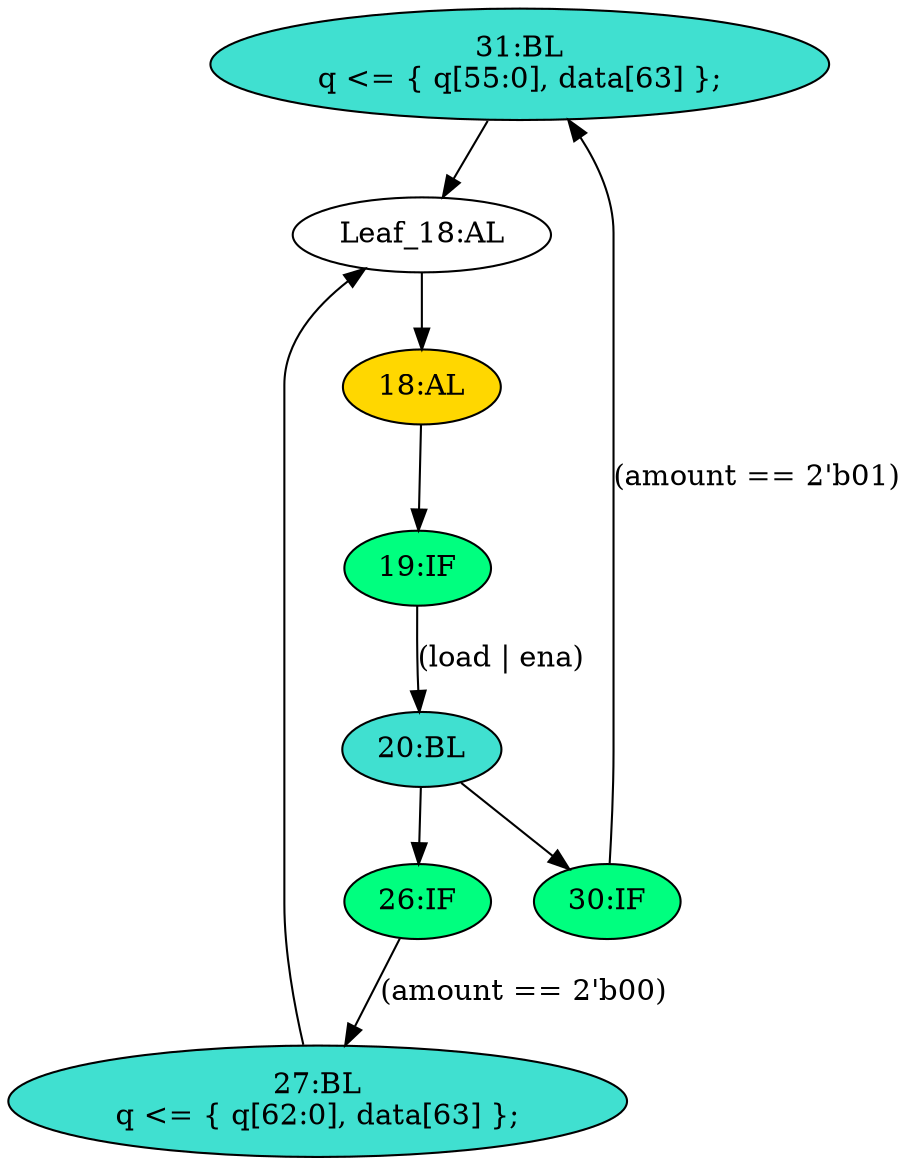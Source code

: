 strict digraph "compose( ,  )" {
	node [label="\N"];
	"31:BL"	[ast="<pyverilog.vparser.ast.Block object at 0x7f06a387dc50>",
		fillcolor=turquoise,
		label="31:BL
q <= { q[55:0], data[63] };",
		statements="[<pyverilog.vparser.ast.NonblockingSubstitution object at 0x7f06a3866090>]",
		style=filled,
		typ=Block];
	"Leaf_18:AL"	[def_var="['q']",
		label="Leaf_18:AL"];
	"31:BL" -> "Leaf_18:AL"	[cond="[]",
		lineno=None];
	"18:AL"	[ast="<pyverilog.vparser.ast.Always object at 0x7f06a38771d0>",
		clk_sens=True,
		fillcolor=gold,
		label="18:AL",
		sens="['clk']",
		statements="[]",
		style=filled,
		typ=Always,
		use_var="['load', 'ena', 'amount', 'data', 'q']"];
	"Leaf_18:AL" -> "18:AL";
	"20:BL"	[ast="<pyverilog.vparser.ast.Block object at 0x7f06a38634d0>",
		fillcolor=turquoise,
		label="20:BL",
		statements="[]",
		style=filled,
		typ=Block];
	"26:IF"	[ast="<pyverilog.vparser.ast.IfStatement object at 0x7f06a35cee90>",
		fillcolor=springgreen,
		label="26:IF",
		statements="[]",
		style=filled,
		typ=IfStatement];
	"20:BL" -> "26:IF"	[cond="[]",
		lineno=None];
	"30:IF"	[ast="<pyverilog.vparser.ast.IfStatement object at 0x7f06a387dd10>",
		fillcolor=springgreen,
		label="30:IF",
		statements="[]",
		style=filled,
		typ=IfStatement];
	"20:BL" -> "30:IF"	[cond="[]",
		lineno=None];
	"19:IF"	[ast="<pyverilog.vparser.ast.IfStatement object at 0x7f06a38633d0>",
		fillcolor=springgreen,
		label="19:IF",
		statements="[]",
		style=filled,
		typ=IfStatement];
	"19:IF" -> "20:BL"	[cond="['load', 'ena']",
		label="(load | ena)",
		lineno=19];
	"27:BL"	[ast="<pyverilog.vparser.ast.Block object at 0x7f06a3863ed0>",
		fillcolor=turquoise,
		label="27:BL
q <= { q[62:0], data[63] };",
		statements="[<pyverilog.vparser.ast.NonblockingSubstitution object at 0x7f06a3871250>]",
		style=filled,
		typ=Block];
	"27:BL" -> "Leaf_18:AL"	[cond="[]",
		lineno=None];
	"26:IF" -> "27:BL"	[cond="['amount']",
		label="(amount == 2'b00)",
		lineno=26];
	"18:AL" -> "19:IF"	[cond="[]",
		lineno=None];
	"30:IF" -> "31:BL"	[cond="['amount']",
		label="(amount == 2'b01)",
		lineno=30];
}
